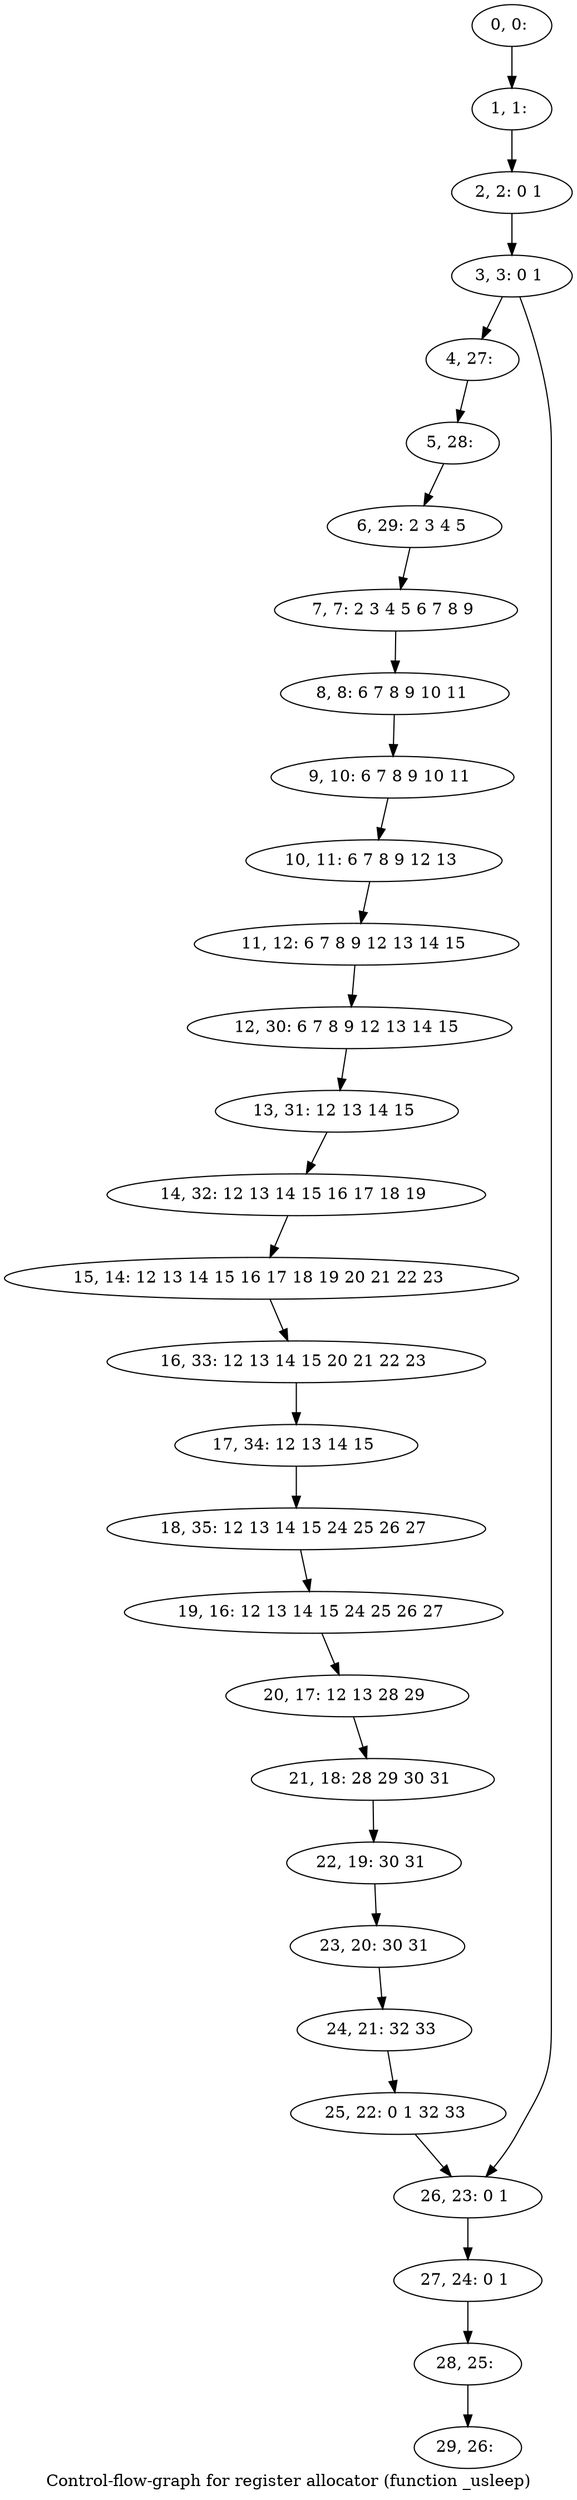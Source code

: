 digraph G {
graph [label="Control-flow-graph for register allocator (function _usleep)"]
0[label="0, 0: "];
1[label="1, 1: "];
2[label="2, 2: 0 1 "];
3[label="3, 3: 0 1 "];
4[label="4, 27: "];
5[label="5, 28: "];
6[label="6, 29: 2 3 4 5 "];
7[label="7, 7: 2 3 4 5 6 7 8 9 "];
8[label="8, 8: 6 7 8 9 10 11 "];
9[label="9, 10: 6 7 8 9 10 11 "];
10[label="10, 11: 6 7 8 9 12 13 "];
11[label="11, 12: 6 7 8 9 12 13 14 15 "];
12[label="12, 30: 6 7 8 9 12 13 14 15 "];
13[label="13, 31: 12 13 14 15 "];
14[label="14, 32: 12 13 14 15 16 17 18 19 "];
15[label="15, 14: 12 13 14 15 16 17 18 19 20 21 22 23 "];
16[label="16, 33: 12 13 14 15 20 21 22 23 "];
17[label="17, 34: 12 13 14 15 "];
18[label="18, 35: 12 13 14 15 24 25 26 27 "];
19[label="19, 16: 12 13 14 15 24 25 26 27 "];
20[label="20, 17: 12 13 28 29 "];
21[label="21, 18: 28 29 30 31 "];
22[label="22, 19: 30 31 "];
23[label="23, 20: 30 31 "];
24[label="24, 21: 32 33 "];
25[label="25, 22: 0 1 32 33 "];
26[label="26, 23: 0 1 "];
27[label="27, 24: 0 1 "];
28[label="28, 25: "];
29[label="29, 26: "];
0->1 ;
1->2 ;
2->3 ;
3->4 ;
3->26 ;
4->5 ;
5->6 ;
6->7 ;
7->8 ;
8->9 ;
9->10 ;
10->11 ;
11->12 ;
12->13 ;
13->14 ;
14->15 ;
15->16 ;
16->17 ;
17->18 ;
18->19 ;
19->20 ;
20->21 ;
21->22 ;
22->23 ;
23->24 ;
24->25 ;
25->26 ;
26->27 ;
27->28 ;
28->29 ;
}
